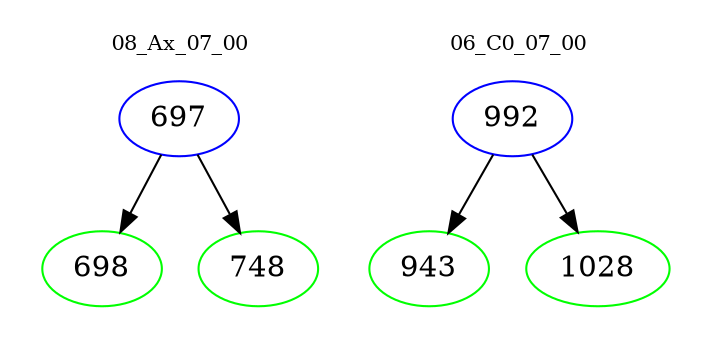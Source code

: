 digraph{
subgraph cluster_0 {
color = white
label = "08_Ax_07_00";
fontsize=10;
T0_697 [label="697", color="blue"]
T0_697 -> T0_698 [color="black"]
T0_698 [label="698", color="green"]
T0_697 -> T0_748 [color="black"]
T0_748 [label="748", color="green"]
}
subgraph cluster_1 {
color = white
label = "06_C0_07_00";
fontsize=10;
T1_992 [label="992", color="blue"]
T1_992 -> T1_943 [color="black"]
T1_943 [label="943", color="green"]
T1_992 -> T1_1028 [color="black"]
T1_1028 [label="1028", color="green"]
}
}
